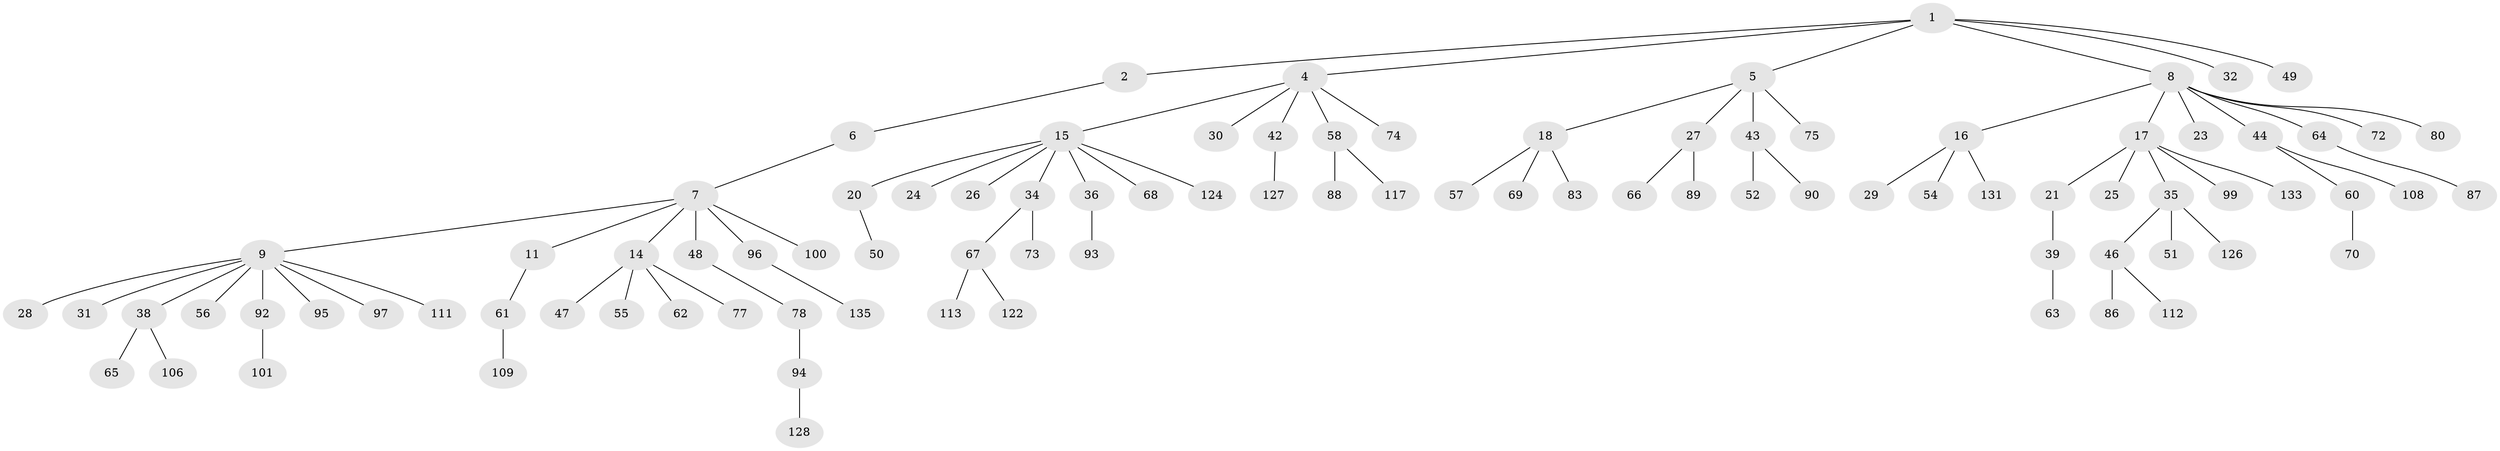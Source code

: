 // original degree distribution, {5: 0.02877697841726619, 3: 0.1079136690647482, 7: 0.02158273381294964, 6: 0.02158273381294964, 8: 0.007194244604316547, 4: 0.04316546762589928, 2: 0.23741007194244604, 1: 0.5323741007194245}
// Generated by graph-tools (version 1.1) at 2025/42/03/06/25 10:42:06]
// undirected, 94 vertices, 93 edges
graph export_dot {
graph [start="1"]
  node [color=gray90,style=filled];
  1 [super="+3"];
  2 [super="+114"];
  4 [super="+84"];
  5 [super="+130"];
  6 [super="+45"];
  7 [super="+12"];
  8 [super="+10"];
  9 [super="+13"];
  11 [super="+98"];
  14 [super="+37"];
  15 [super="+22"];
  16 [super="+105"];
  17 [super="+104"];
  18 [super="+19"];
  20;
  21;
  23 [super="+71"];
  24;
  25;
  26 [super="+119"];
  27 [super="+33"];
  28 [super="+41"];
  29;
  30;
  31 [super="+53"];
  32 [super="+102"];
  34 [super="+115"];
  35 [super="+139"];
  36 [super="+59"];
  38 [super="+40"];
  39;
  42 [super="+79"];
  43 [super="+82"];
  44;
  46;
  47;
  48;
  49;
  50;
  51;
  52 [super="+121"];
  54 [super="+118"];
  55 [super="+81"];
  56 [super="+138"];
  57 [super="+85"];
  58 [super="+123"];
  60 [super="+116"];
  61 [super="+103"];
  62;
  63 [super="+107"];
  64 [super="+76"];
  65 [super="+125"];
  66;
  67 [super="+110"];
  68;
  69;
  70;
  72;
  73 [super="+132"];
  74;
  75;
  77 [super="+91"];
  78 [super="+129"];
  80;
  83;
  86 [super="+136"];
  87;
  88;
  89;
  90;
  92;
  93 [super="+134"];
  94;
  95;
  96 [super="+120"];
  97;
  99;
  100;
  101;
  106;
  108;
  109;
  111;
  112;
  113;
  117 [super="+137"];
  122;
  124;
  126;
  127;
  128;
  131;
  133;
  135;
  1 -- 2;
  1 -- 8;
  1 -- 32;
  1 -- 49;
  1 -- 4;
  1 -- 5;
  2 -- 6;
  4 -- 15;
  4 -- 30;
  4 -- 42;
  4 -- 58;
  4 -- 74;
  5 -- 18;
  5 -- 27;
  5 -- 43;
  5 -- 75;
  6 -- 7;
  7 -- 9;
  7 -- 11;
  7 -- 100;
  7 -- 48;
  7 -- 96;
  7 -- 14;
  8 -- 17;
  8 -- 23;
  8 -- 64;
  8 -- 72;
  8 -- 80;
  8 -- 16;
  8 -- 44;
  9 -- 28;
  9 -- 56;
  9 -- 92;
  9 -- 95;
  9 -- 97;
  9 -- 111;
  9 -- 38;
  9 -- 31;
  11 -- 61;
  14 -- 47;
  14 -- 55;
  14 -- 62;
  14 -- 77;
  15 -- 20;
  15 -- 26;
  15 -- 34;
  15 -- 124;
  15 -- 24;
  15 -- 36;
  15 -- 68;
  16 -- 29;
  16 -- 54;
  16 -- 131;
  17 -- 21;
  17 -- 25;
  17 -- 35;
  17 -- 99;
  17 -- 133;
  18 -- 57;
  18 -- 69;
  18 -- 83;
  20 -- 50;
  21 -- 39;
  27 -- 66;
  27 -- 89;
  34 -- 67;
  34 -- 73;
  35 -- 46;
  35 -- 51;
  35 -- 126;
  36 -- 93;
  38 -- 106;
  38 -- 65;
  39 -- 63;
  42 -- 127;
  43 -- 52;
  43 -- 90;
  44 -- 60;
  44 -- 108;
  46 -- 86;
  46 -- 112;
  48 -- 78;
  58 -- 88;
  58 -- 117;
  60 -- 70;
  61 -- 109;
  64 -- 87;
  67 -- 122;
  67 -- 113;
  78 -- 94;
  92 -- 101;
  94 -- 128;
  96 -- 135;
}
